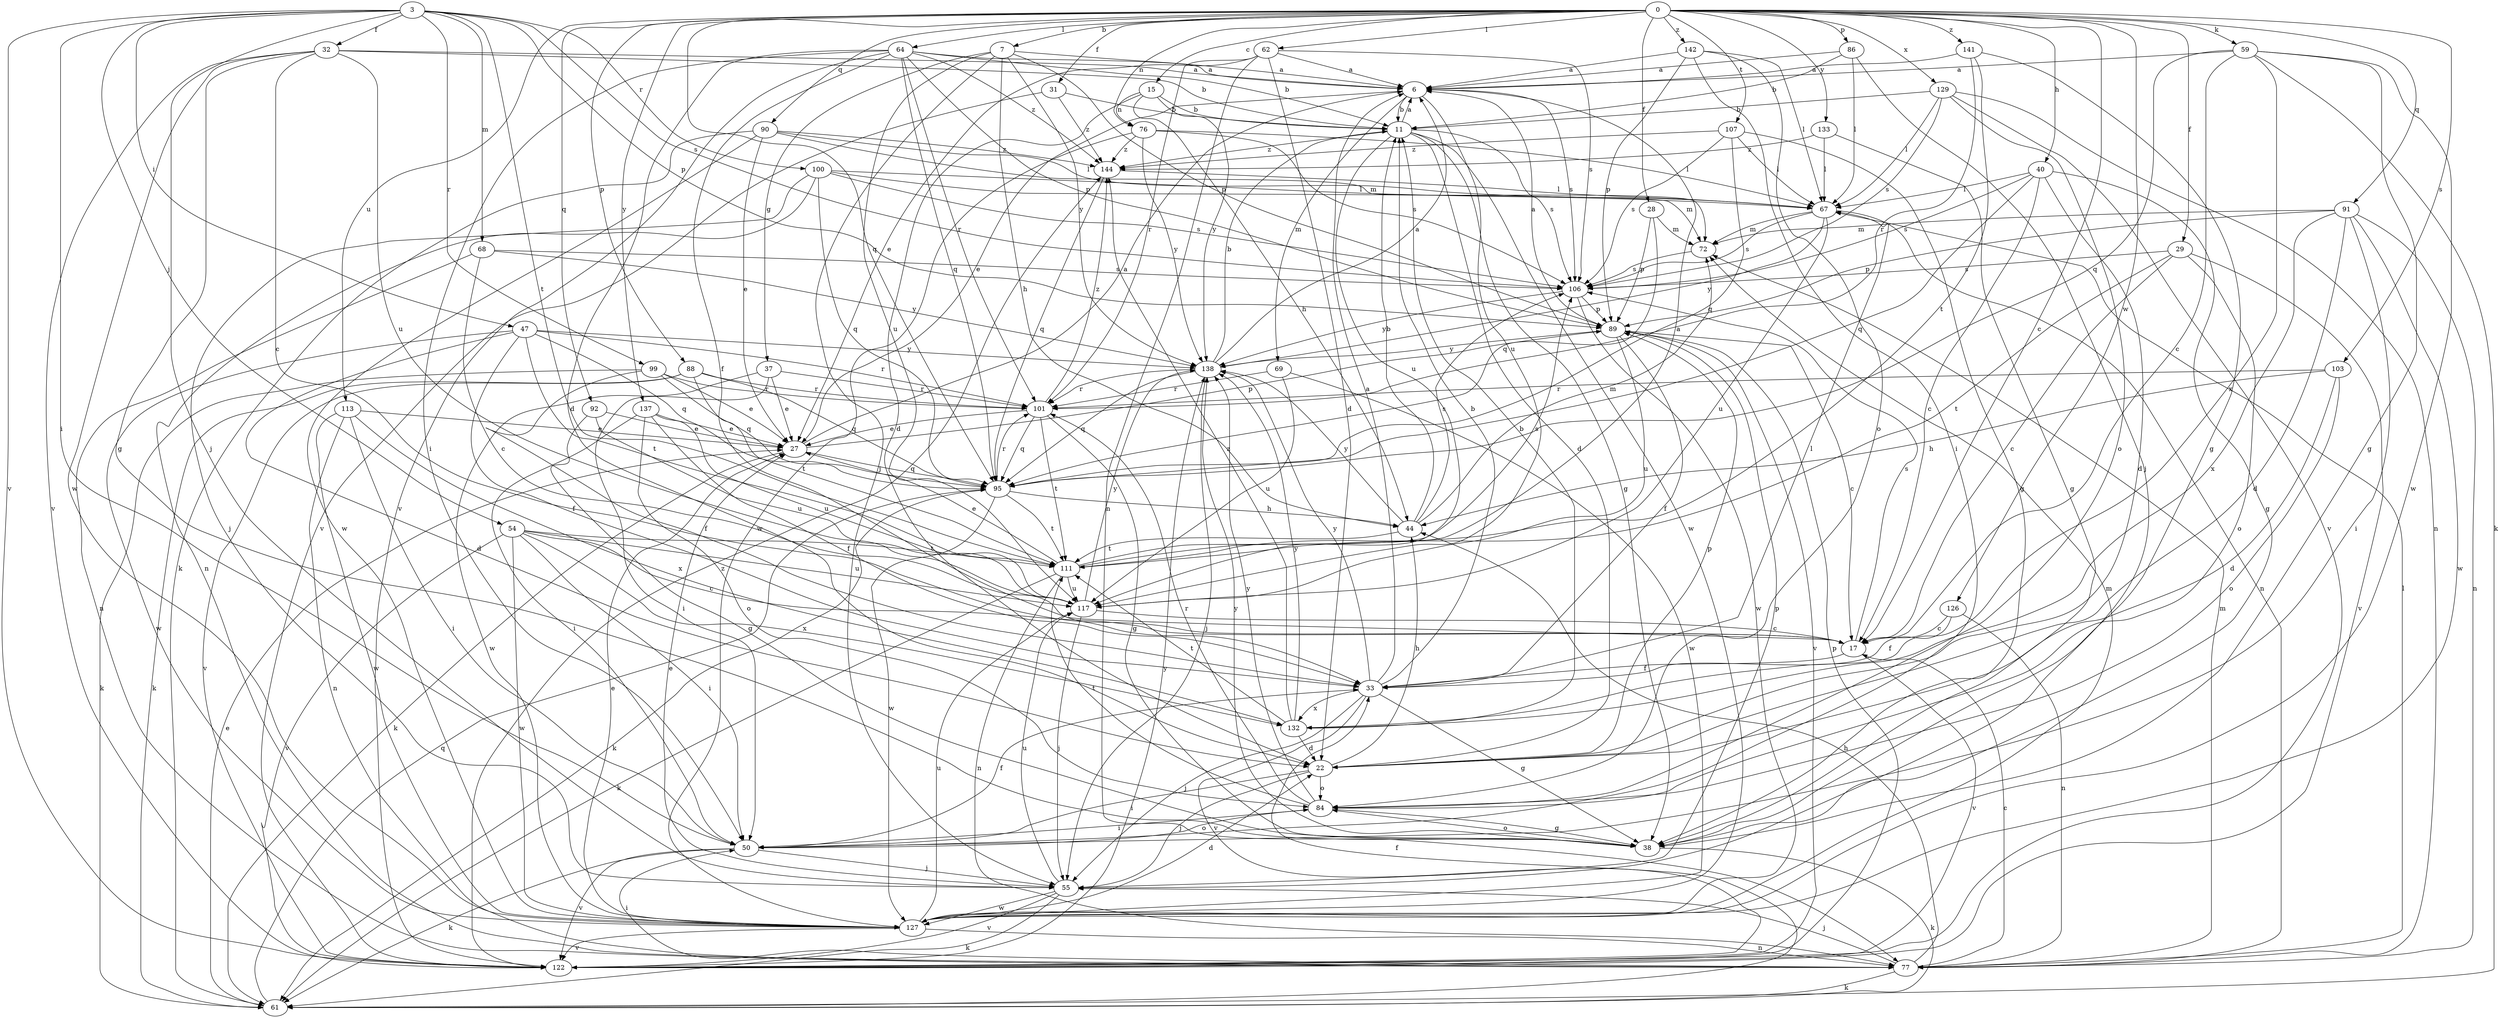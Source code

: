 strict digraph  {
0;
3;
6;
7;
11;
15;
17;
22;
27;
28;
29;
31;
32;
33;
37;
38;
40;
44;
47;
50;
54;
55;
59;
61;
62;
64;
67;
68;
69;
72;
76;
77;
84;
86;
88;
89;
90;
91;
92;
95;
99;
100;
101;
103;
106;
107;
111;
113;
117;
122;
126;
127;
129;
132;
133;
137;
138;
141;
142;
144;
0 -> 7  [label=b];
0 -> 15  [label=c];
0 -> 17  [label=c];
0 -> 28  [label=f];
0 -> 29  [label=f];
0 -> 31  [label=f];
0 -> 40  [label=h];
0 -> 59  [label=k];
0 -> 62  [label=l];
0 -> 64  [label=l];
0 -> 76  [label=n];
0 -> 86  [label=p];
0 -> 88  [label=p];
0 -> 90  [label=q];
0 -> 91  [label=q];
0 -> 92  [label=q];
0 -> 95  [label=q];
0 -> 103  [label=s];
0 -> 107  [label=t];
0 -> 113  [label=u];
0 -> 126  [label=w];
0 -> 129  [label=x];
0 -> 133  [label=y];
0 -> 137  [label=y];
0 -> 141  [label=z];
0 -> 142  [label=z];
3 -> 32  [label=f];
3 -> 47  [label=i];
3 -> 50  [label=i];
3 -> 54  [label=j];
3 -> 55  [label=j];
3 -> 68  [label=m];
3 -> 89  [label=p];
3 -> 99  [label=r];
3 -> 100  [label=r];
3 -> 106  [label=s];
3 -> 111  [label=t];
3 -> 122  [label=v];
6 -> 11  [label=b];
6 -> 27  [label=e];
6 -> 69  [label=m];
6 -> 106  [label=s];
6 -> 117  [label=u];
7 -> 6  [label=a];
7 -> 37  [label=g];
7 -> 44  [label=h];
7 -> 55  [label=j];
7 -> 89  [label=p];
7 -> 117  [label=u];
7 -> 138  [label=y];
11 -> 6  [label=a];
11 -> 22  [label=d];
11 -> 38  [label=g];
11 -> 106  [label=s];
11 -> 117  [label=u];
11 -> 127  [label=w];
11 -> 144  [label=z];
15 -> 11  [label=b];
15 -> 22  [label=d];
15 -> 44  [label=h];
15 -> 76  [label=n];
15 -> 138  [label=y];
17 -> 33  [label=f];
17 -> 106  [label=s];
17 -> 122  [label=v];
22 -> 44  [label=h];
22 -> 50  [label=i];
22 -> 55  [label=j];
22 -> 84  [label=o];
22 -> 89  [label=p];
27 -> 6  [label=a];
27 -> 61  [label=k];
27 -> 89  [label=p];
27 -> 95  [label=q];
28 -> 72  [label=m];
28 -> 89  [label=p];
28 -> 95  [label=q];
29 -> 17  [label=c];
29 -> 84  [label=o];
29 -> 106  [label=s];
29 -> 111  [label=t];
29 -> 122  [label=v];
31 -> 11  [label=b];
31 -> 122  [label=v];
31 -> 144  [label=z];
32 -> 6  [label=a];
32 -> 11  [label=b];
32 -> 17  [label=c];
32 -> 38  [label=g];
32 -> 117  [label=u];
32 -> 122  [label=v];
32 -> 127  [label=w];
33 -> 6  [label=a];
33 -> 11  [label=b];
33 -> 38  [label=g];
33 -> 55  [label=j];
33 -> 67  [label=l];
33 -> 122  [label=v];
33 -> 132  [label=x];
33 -> 138  [label=y];
37 -> 27  [label=e];
37 -> 50  [label=i];
37 -> 101  [label=r];
37 -> 127  [label=w];
38 -> 61  [label=k];
38 -> 84  [label=o];
38 -> 138  [label=y];
40 -> 17  [label=c];
40 -> 22  [label=d];
40 -> 38  [label=g];
40 -> 67  [label=l];
40 -> 95  [label=q];
40 -> 106  [label=s];
44 -> 11  [label=b];
44 -> 72  [label=m];
44 -> 106  [label=s];
44 -> 111  [label=t];
44 -> 138  [label=y];
47 -> 22  [label=d];
47 -> 33  [label=f];
47 -> 95  [label=q];
47 -> 101  [label=r];
47 -> 111  [label=t];
47 -> 127  [label=w];
47 -> 138  [label=y];
50 -> 33  [label=f];
50 -> 55  [label=j];
50 -> 61  [label=k];
50 -> 84  [label=o];
50 -> 122  [label=v];
54 -> 17  [label=c];
54 -> 50  [label=i];
54 -> 111  [label=t];
54 -> 117  [label=u];
54 -> 122  [label=v];
54 -> 127  [label=w];
54 -> 132  [label=x];
55 -> 27  [label=e];
55 -> 61  [label=k];
55 -> 89  [label=p];
55 -> 117  [label=u];
55 -> 122  [label=v];
55 -> 127  [label=w];
59 -> 6  [label=a];
59 -> 17  [label=c];
59 -> 38  [label=g];
59 -> 61  [label=k];
59 -> 95  [label=q];
59 -> 127  [label=w];
59 -> 132  [label=x];
61 -> 27  [label=e];
61 -> 33  [label=f];
61 -> 95  [label=q];
62 -> 6  [label=a];
62 -> 22  [label=d];
62 -> 27  [label=e];
62 -> 77  [label=n];
62 -> 101  [label=r];
62 -> 106  [label=s];
64 -> 6  [label=a];
64 -> 11  [label=b];
64 -> 22  [label=d];
64 -> 33  [label=f];
64 -> 50  [label=i];
64 -> 89  [label=p];
64 -> 95  [label=q];
64 -> 101  [label=r];
64 -> 122  [label=v];
64 -> 144  [label=z];
67 -> 72  [label=m];
67 -> 77  [label=n];
67 -> 106  [label=s];
67 -> 117  [label=u];
67 -> 138  [label=y];
68 -> 17  [label=c];
68 -> 77  [label=n];
68 -> 106  [label=s];
68 -> 138  [label=y];
69 -> 101  [label=r];
69 -> 117  [label=u];
69 -> 127  [label=w];
72 -> 106  [label=s];
76 -> 67  [label=l];
76 -> 106  [label=s];
76 -> 127  [label=w];
76 -> 138  [label=y];
76 -> 144  [label=z];
77 -> 17  [label=c];
77 -> 44  [label=h];
77 -> 50  [label=i];
77 -> 55  [label=j];
77 -> 61  [label=k];
77 -> 67  [label=l];
77 -> 72  [label=m];
84 -> 38  [label=g];
84 -> 50  [label=i];
84 -> 101  [label=r];
84 -> 111  [label=t];
84 -> 138  [label=y];
86 -> 6  [label=a];
86 -> 11  [label=b];
86 -> 55  [label=j];
86 -> 67  [label=l];
88 -> 61  [label=k];
88 -> 95  [label=q];
88 -> 101  [label=r];
88 -> 111  [label=t];
88 -> 122  [label=v];
89 -> 6  [label=a];
89 -> 17  [label=c];
89 -> 33  [label=f];
89 -> 117  [label=u];
89 -> 122  [label=v];
89 -> 138  [label=y];
90 -> 27  [label=e];
90 -> 61  [label=k];
90 -> 67  [label=l];
90 -> 72  [label=m];
90 -> 127  [label=w];
90 -> 144  [label=z];
91 -> 22  [label=d];
91 -> 50  [label=i];
91 -> 72  [label=m];
91 -> 77  [label=n];
91 -> 89  [label=p];
91 -> 127  [label=w];
91 -> 132  [label=x];
92 -> 27  [label=e];
92 -> 38  [label=g];
92 -> 117  [label=u];
95 -> 44  [label=h];
95 -> 61  [label=k];
95 -> 101  [label=r];
95 -> 111  [label=t];
95 -> 127  [label=w];
99 -> 27  [label=e];
99 -> 33  [label=f];
99 -> 61  [label=k];
99 -> 95  [label=q];
99 -> 101  [label=r];
100 -> 55  [label=j];
100 -> 67  [label=l];
100 -> 72  [label=m];
100 -> 77  [label=n];
100 -> 95  [label=q];
100 -> 106  [label=s];
101 -> 27  [label=e];
101 -> 38  [label=g];
101 -> 95  [label=q];
101 -> 111  [label=t];
101 -> 144  [label=z];
103 -> 22  [label=d];
103 -> 44  [label=h];
103 -> 84  [label=o];
103 -> 101  [label=r];
106 -> 89  [label=p];
106 -> 127  [label=w];
106 -> 138  [label=y];
107 -> 38  [label=g];
107 -> 67  [label=l];
107 -> 95  [label=q];
107 -> 106  [label=s];
107 -> 144  [label=z];
111 -> 6  [label=a];
111 -> 27  [label=e];
111 -> 61  [label=k];
111 -> 77  [label=n];
111 -> 106  [label=s];
111 -> 117  [label=u];
113 -> 27  [label=e];
113 -> 50  [label=i];
113 -> 77  [label=n];
113 -> 127  [label=w];
113 -> 132  [label=x];
117 -> 17  [label=c];
117 -> 55  [label=j];
117 -> 138  [label=y];
122 -> 89  [label=p];
122 -> 138  [label=y];
122 -> 144  [label=z];
126 -> 17  [label=c];
126 -> 33  [label=f];
126 -> 77  [label=n];
127 -> 22  [label=d];
127 -> 27  [label=e];
127 -> 72  [label=m];
127 -> 77  [label=n];
127 -> 117  [label=u];
127 -> 122  [label=v];
129 -> 11  [label=b];
129 -> 67  [label=l];
129 -> 77  [label=n];
129 -> 84  [label=o];
129 -> 106  [label=s];
129 -> 122  [label=v];
132 -> 11  [label=b];
132 -> 22  [label=d];
132 -> 111  [label=t];
132 -> 138  [label=y];
132 -> 144  [label=z];
133 -> 38  [label=g];
133 -> 67  [label=l];
133 -> 144  [label=z];
137 -> 27  [label=e];
137 -> 33  [label=f];
137 -> 50  [label=i];
137 -> 84  [label=o];
137 -> 117  [label=u];
138 -> 6  [label=a];
138 -> 11  [label=b];
138 -> 55  [label=j];
138 -> 95  [label=q];
138 -> 101  [label=r];
141 -> 6  [label=a];
141 -> 38  [label=g];
141 -> 101  [label=r];
141 -> 111  [label=t];
142 -> 6  [label=a];
142 -> 50  [label=i];
142 -> 67  [label=l];
142 -> 84  [label=o];
142 -> 89  [label=p];
144 -> 67  [label=l];
144 -> 95  [label=q];
}
